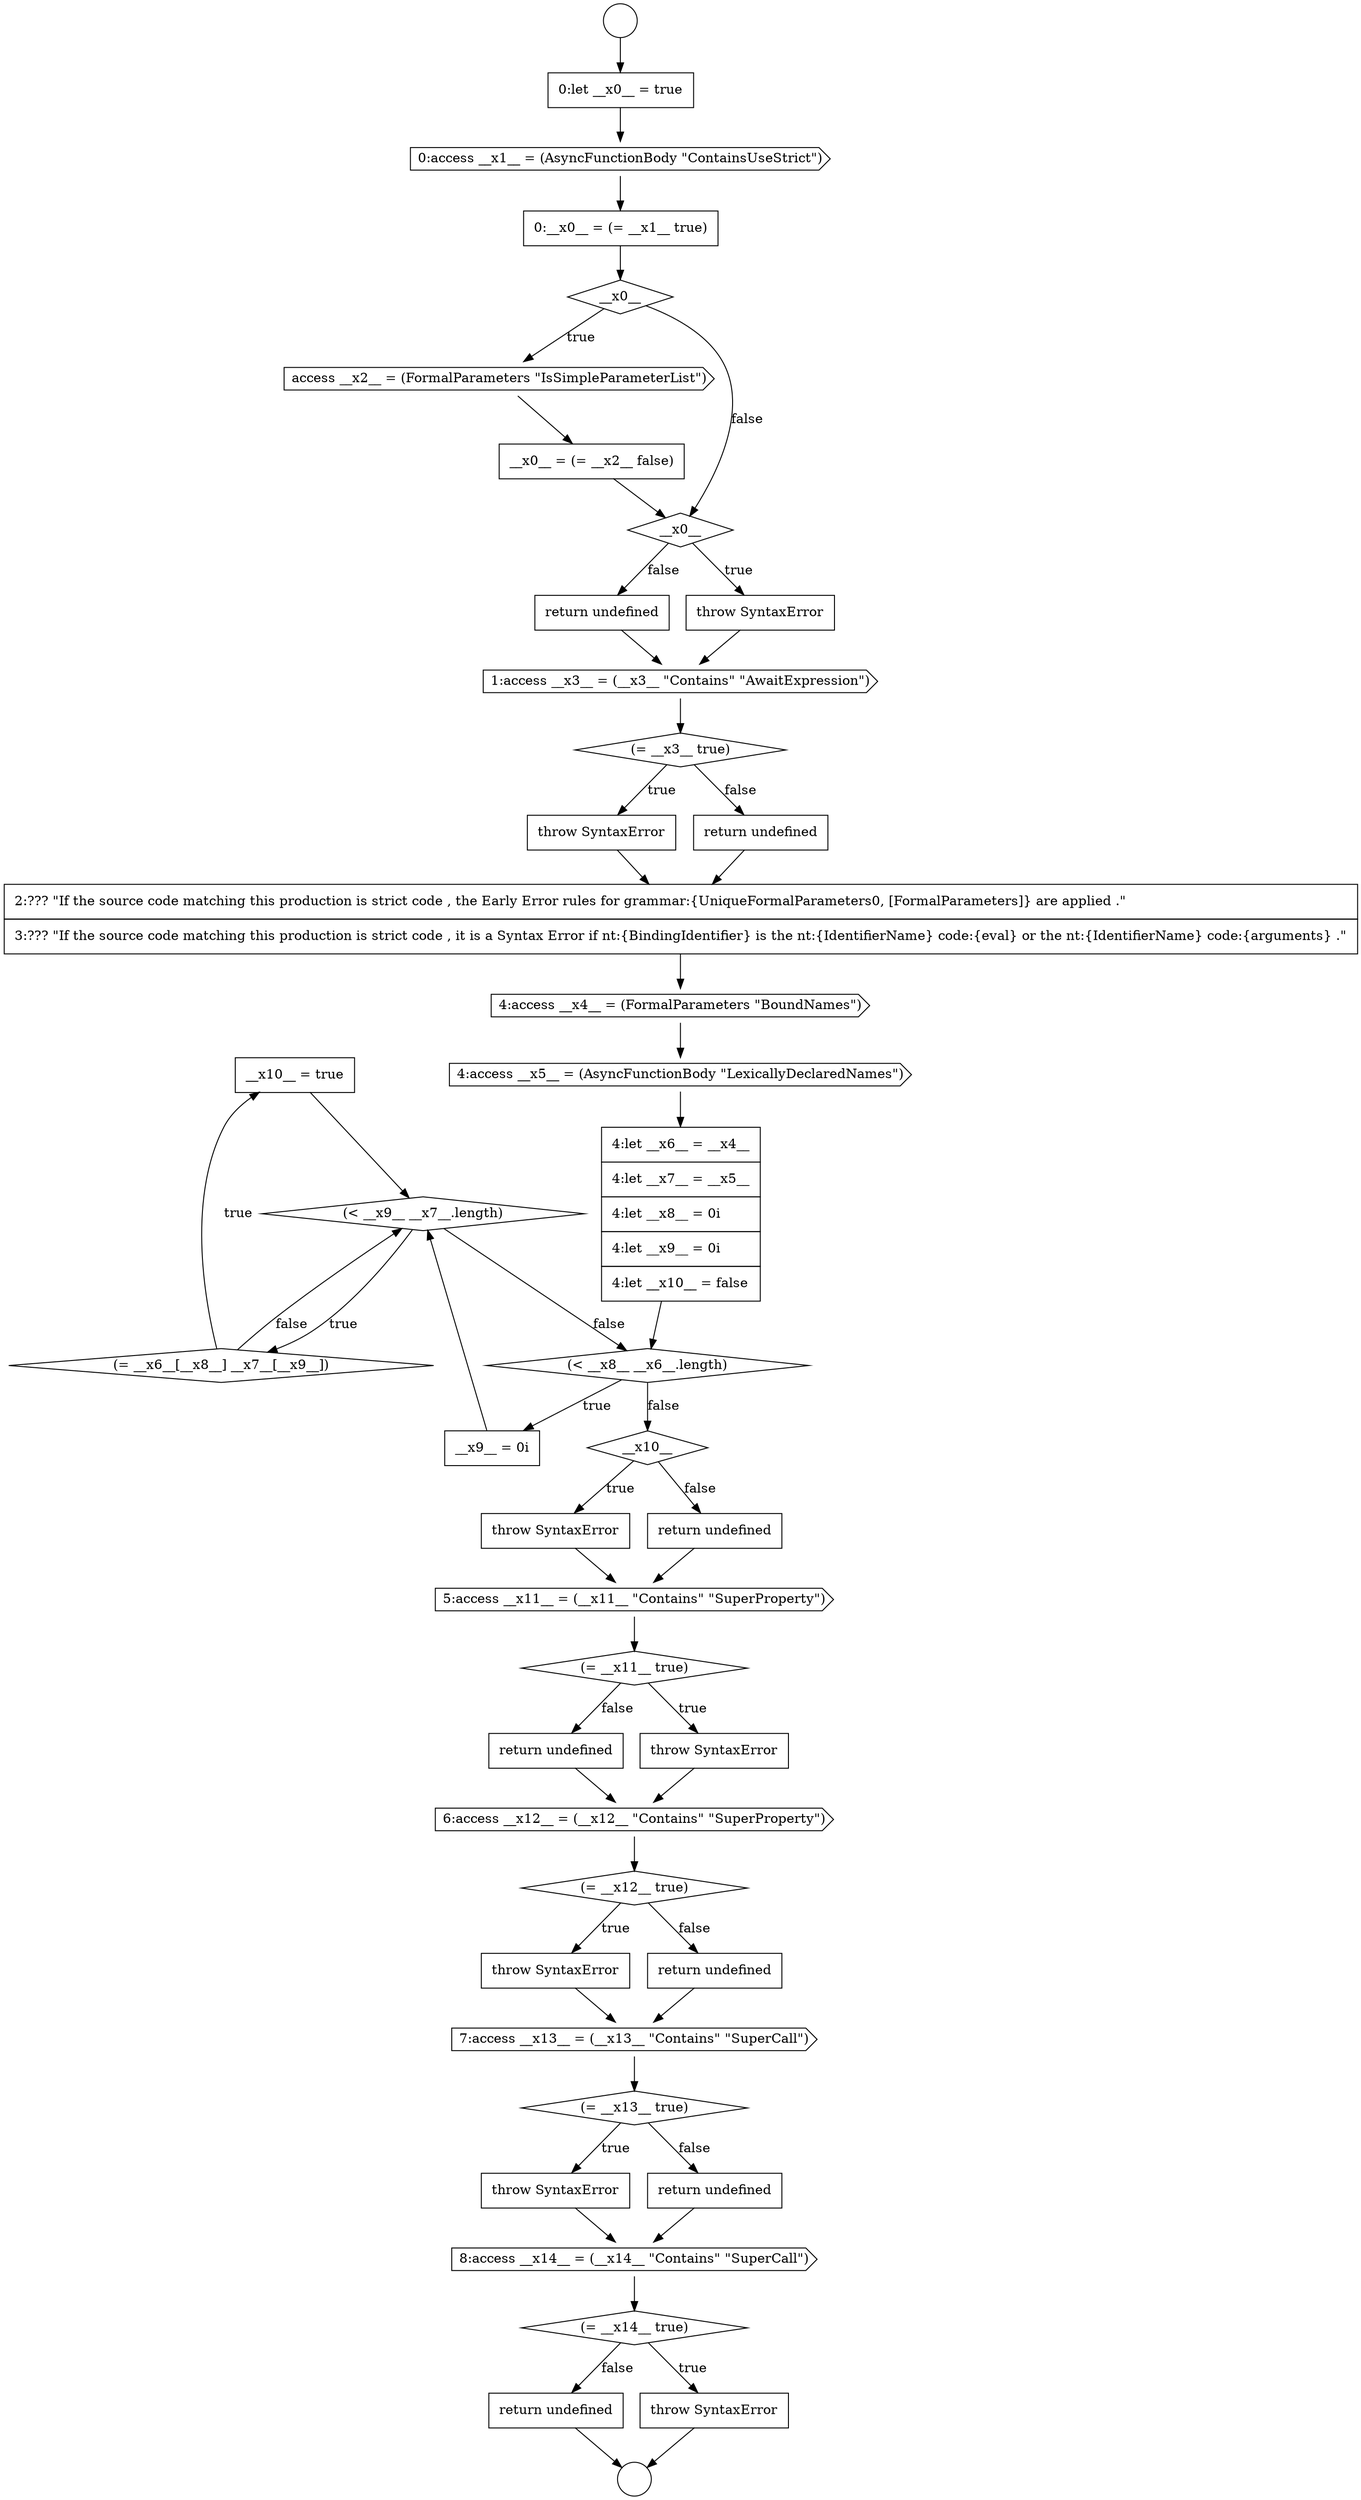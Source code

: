 digraph {
  node17969 [shape=none, margin=0, label=<<font color="black">
    <table border="0" cellborder="1" cellspacing="0" cellpadding="10">
      <tr><td align="left">__x10__ = true</td></tr>
    </table>
  </font>> color="black" fillcolor="white" style=filled]
  node17979 [shape=none, margin=0, label=<<font color="black">
    <table border="0" cellborder="1" cellspacing="0" cellpadding="10">
      <tr><td align="left">throw SyntaxError</td></tr>
    </table>
  </font>> color="black" fillcolor="white" style=filled]
  node17966 [shape=none, margin=0, label=<<font color="black">
    <table border="0" cellborder="1" cellspacing="0" cellpadding="10">
      <tr><td align="left">__x9__ = 0i</td></tr>
    </table>
  </font>> color="black" fillcolor="white" style=filled]
  node17967 [shape=diamond, label=<<font color="black">(&lt; __x9__ __x7__.length)</font>> color="black" fillcolor="white" style=filled]
  node17949 [shape=cds, label=<<font color="black">0:access __x1__ = (AsyncFunctionBody &quot;ContainsUseStrict&quot;)</font>> color="black" fillcolor="white" style=filled]
  node17964 [shape=none, margin=0, label=<<font color="black">
    <table border="0" cellborder="1" cellspacing="0" cellpadding="10">
      <tr><td align="left">4:let __x6__ = __x4__</td></tr>
      <tr><td align="left">4:let __x7__ = __x5__</td></tr>
      <tr><td align="left">4:let __x8__ = 0i</td></tr>
      <tr><td align="left">4:let __x9__ = 0i</td></tr>
      <tr><td align="left">4:let __x10__ = false</td></tr>
    </table>
  </font>> color="black" fillcolor="white" style=filled]
  node17952 [shape=cds, label=<<font color="black">access __x2__ = (FormalParameters &quot;IsSimpleParameterList&quot;)</font>> color="black" fillcolor="white" style=filled]
  node17971 [shape=none, margin=0, label=<<font color="black">
    <table border="0" cellborder="1" cellspacing="0" cellpadding="10">
      <tr><td align="left">throw SyntaxError</td></tr>
    </table>
  </font>> color="black" fillcolor="white" style=filled]
  node17977 [shape=cds, label=<<font color="black">6:access __x12__ = (__x12__ &quot;Contains&quot; &quot;SuperProperty&quot;)</font>> color="black" fillcolor="white" style=filled]
  node17970 [shape=diamond, label=<<font color="black">__x10__</font>> color="black" fillcolor="white" style=filled]
  node17973 [shape=cds, label=<<font color="black">5:access __x11__ = (__x11__ &quot;Contains&quot; &quot;SuperProperty&quot;)</font>> color="black" fillcolor="white" style=filled]
  node17956 [shape=none, margin=0, label=<<font color="black">
    <table border="0" cellborder="1" cellspacing="0" cellpadding="10">
      <tr><td align="left">return undefined</td></tr>
    </table>
  </font>> color="black" fillcolor="white" style=filled]
  node17954 [shape=diamond, label=<<font color="black">__x0__</font>> color="black" fillcolor="white" style=filled]
  node17959 [shape=none, margin=0, label=<<font color="black">
    <table border="0" cellborder="1" cellspacing="0" cellpadding="10">
      <tr><td align="left">throw SyntaxError</td></tr>
    </table>
  </font>> color="black" fillcolor="white" style=filled]
  node17950 [shape=none, margin=0, label=<<font color="black">
    <table border="0" cellborder="1" cellspacing="0" cellpadding="10">
      <tr><td align="left">0:__x0__ = (= __x1__ true)</td></tr>
    </table>
  </font>> color="black" fillcolor="white" style=filled]
  node17986 [shape=diamond, label=<<font color="black">(= __x14__ true)</font>> color="black" fillcolor="white" style=filled]
  node17988 [shape=none, margin=0, label=<<font color="black">
    <table border="0" cellborder="1" cellspacing="0" cellpadding="10">
      <tr><td align="left">return undefined</td></tr>
    </table>
  </font>> color="black" fillcolor="white" style=filled]
  node17946 [shape=circle label=" " color="black" fillcolor="white" style=filled]
  node17976 [shape=none, margin=0, label=<<font color="black">
    <table border="0" cellborder="1" cellspacing="0" cellpadding="10">
      <tr><td align="left">return undefined</td></tr>
    </table>
  </font>> color="black" fillcolor="white" style=filled]
  node17983 [shape=none, margin=0, label=<<font color="black">
    <table border="0" cellborder="1" cellspacing="0" cellpadding="10">
      <tr><td align="left">throw SyntaxError</td></tr>
    </table>
  </font>> color="black" fillcolor="white" style=filled]
  node17972 [shape=none, margin=0, label=<<font color="black">
    <table border="0" cellborder="1" cellspacing="0" cellpadding="10">
      <tr><td align="left">return undefined</td></tr>
    </table>
  </font>> color="black" fillcolor="white" style=filled]
  node17955 [shape=none, margin=0, label=<<font color="black">
    <table border="0" cellborder="1" cellspacing="0" cellpadding="10">
      <tr><td align="left">throw SyntaxError</td></tr>
    </table>
  </font>> color="black" fillcolor="white" style=filled]
  node17962 [shape=cds, label=<<font color="black">4:access __x4__ = (FormalParameters &quot;BoundNames&quot;)</font>> color="black" fillcolor="white" style=filled]
  node17975 [shape=none, margin=0, label=<<font color="black">
    <table border="0" cellborder="1" cellspacing="0" cellpadding="10">
      <tr><td align="left">throw SyntaxError</td></tr>
    </table>
  </font>> color="black" fillcolor="white" style=filled]
  node17980 [shape=none, margin=0, label=<<font color="black">
    <table border="0" cellborder="1" cellspacing="0" cellpadding="10">
      <tr><td align="left">return undefined</td></tr>
    </table>
  </font>> color="black" fillcolor="white" style=filled]
  node17985 [shape=cds, label=<<font color="black">8:access __x14__ = (__x14__ &quot;Contains&quot; &quot;SuperCall&quot;)</font>> color="black" fillcolor="white" style=filled]
  node17958 [shape=diamond, label=<<font color="black">(= __x3__ true)</font>> color="black" fillcolor="white" style=filled]
  node17963 [shape=cds, label=<<font color="black">4:access __x5__ = (AsyncFunctionBody &quot;LexicallyDeclaredNames&quot;)</font>> color="black" fillcolor="white" style=filled]
  node17984 [shape=none, margin=0, label=<<font color="black">
    <table border="0" cellborder="1" cellspacing="0" cellpadding="10">
      <tr><td align="left">return undefined</td></tr>
    </table>
  </font>> color="black" fillcolor="white" style=filled]
  node17957 [shape=cds, label=<<font color="black">1:access __x3__ = (__x3__ &quot;Contains&quot; &quot;AwaitExpression&quot;)</font>> color="black" fillcolor="white" style=filled]
  node17974 [shape=diamond, label=<<font color="black">(= __x11__ true)</font>> color="black" fillcolor="white" style=filled]
  node17953 [shape=none, margin=0, label=<<font color="black">
    <table border="0" cellborder="1" cellspacing="0" cellpadding="10">
      <tr><td align="left">__x0__ = (= __x2__ false)</td></tr>
    </table>
  </font>> color="black" fillcolor="white" style=filled]
  node17968 [shape=diamond, label=<<font color="black">(= __x6__[__x8__] __x7__[__x9__])</font>> color="black" fillcolor="white" style=filled]
  node17948 [shape=none, margin=0, label=<<font color="black">
    <table border="0" cellborder="1" cellspacing="0" cellpadding="10">
      <tr><td align="left">0:let __x0__ = true</td></tr>
    </table>
  </font>> color="black" fillcolor="white" style=filled]
  node17981 [shape=cds, label=<<font color="black">7:access __x13__ = (__x13__ &quot;Contains&quot; &quot;SuperCall&quot;)</font>> color="black" fillcolor="white" style=filled]
  node17987 [shape=none, margin=0, label=<<font color="black">
    <table border="0" cellborder="1" cellspacing="0" cellpadding="10">
      <tr><td align="left">throw SyntaxError</td></tr>
    </table>
  </font>> color="black" fillcolor="white" style=filled]
  node17947 [shape=circle label=" " color="black" fillcolor="white" style=filled]
  node17960 [shape=none, margin=0, label=<<font color="black">
    <table border="0" cellborder="1" cellspacing="0" cellpadding="10">
      <tr><td align="left">return undefined</td></tr>
    </table>
  </font>> color="black" fillcolor="white" style=filled]
  node17951 [shape=diamond, label=<<font color="black">__x0__</font>> color="black" fillcolor="white" style=filled]
  node17961 [shape=none, margin=0, label=<<font color="black">
    <table border="0" cellborder="1" cellspacing="0" cellpadding="10">
      <tr><td align="left">2:??? &quot;If the source code matching this production is strict code , the Early Error rules for grammar:{UniqueFormalParameters0, [FormalParameters]} are applied .&quot;</td></tr>
      <tr><td align="left">3:??? &quot;If the source code matching this production is strict code , it is a Syntax Error if nt:{BindingIdentifier} is the nt:{IdentifierName} code:{eval} or the nt:{IdentifierName} code:{arguments} .&quot;</td></tr>
    </table>
  </font>> color="black" fillcolor="white" style=filled]
  node17978 [shape=diamond, label=<<font color="black">(= __x12__ true)</font>> color="black" fillcolor="white" style=filled]
  node17965 [shape=diamond, label=<<font color="black">(&lt; __x8__ __x6__.length)</font>> color="black" fillcolor="white" style=filled]
  node17982 [shape=diamond, label=<<font color="black">(= __x13__ true)</font>> color="black" fillcolor="white" style=filled]
  node17964 -> node17965 [ color="black"]
  node17966 -> node17967 [ color="black"]
  node17948 -> node17949 [ color="black"]
  node17955 -> node17957 [ color="black"]
  node17988 -> node17947 [ color="black"]
  node17965 -> node17966 [label=<<font color="black">true</font>> color="black"]
  node17965 -> node17970 [label=<<font color="black">false</font>> color="black"]
  node17960 -> node17961 [ color="black"]
  node17969 -> node17967 [ color="black"]
  node17967 -> node17968 [label=<<font color="black">true</font>> color="black"]
  node17967 -> node17965 [label=<<font color="black">false</font>> color="black"]
  node17985 -> node17986 [ color="black"]
  node17976 -> node17977 [ color="black"]
  node17970 -> node17971 [label=<<font color="black">true</font>> color="black"]
  node17970 -> node17972 [label=<<font color="black">false</font>> color="black"]
  node17949 -> node17950 [ color="black"]
  node17987 -> node17947 [ color="black"]
  node17950 -> node17951 [ color="black"]
  node17981 -> node17982 [ color="black"]
  node17963 -> node17964 [ color="black"]
  node17958 -> node17959 [label=<<font color="black">true</font>> color="black"]
  node17958 -> node17960 [label=<<font color="black">false</font>> color="black"]
  node17983 -> node17985 [ color="black"]
  node17951 -> node17952 [label=<<font color="black">true</font>> color="black"]
  node17951 -> node17954 [label=<<font color="black">false</font>> color="black"]
  node17972 -> node17973 [ color="black"]
  node17974 -> node17975 [label=<<font color="black">true</font>> color="black"]
  node17974 -> node17976 [label=<<font color="black">false</font>> color="black"]
  node17978 -> node17979 [label=<<font color="black">true</font>> color="black"]
  node17978 -> node17980 [label=<<font color="black">false</font>> color="black"]
  node17982 -> node17983 [label=<<font color="black">true</font>> color="black"]
  node17982 -> node17984 [label=<<font color="black">false</font>> color="black"]
  node17973 -> node17974 [ color="black"]
  node17986 -> node17987 [label=<<font color="black">true</font>> color="black"]
  node17986 -> node17988 [label=<<font color="black">false</font>> color="black"]
  node17961 -> node17962 [ color="black"]
  node17952 -> node17953 [ color="black"]
  node17971 -> node17973 [ color="black"]
  node17953 -> node17954 [ color="black"]
  node17975 -> node17977 [ color="black"]
  node17959 -> node17961 [ color="black"]
  node17962 -> node17963 [ color="black"]
  node17956 -> node17957 [ color="black"]
  node17946 -> node17948 [ color="black"]
  node17954 -> node17955 [label=<<font color="black">true</font>> color="black"]
  node17954 -> node17956 [label=<<font color="black">false</font>> color="black"]
  node17980 -> node17981 [ color="black"]
  node17968 -> node17969 [label=<<font color="black">true</font>> color="black"]
  node17968 -> node17967 [label=<<font color="black">false</font>> color="black"]
  node17979 -> node17981 [ color="black"]
  node17984 -> node17985 [ color="black"]
  node17977 -> node17978 [ color="black"]
  node17957 -> node17958 [ color="black"]
}
